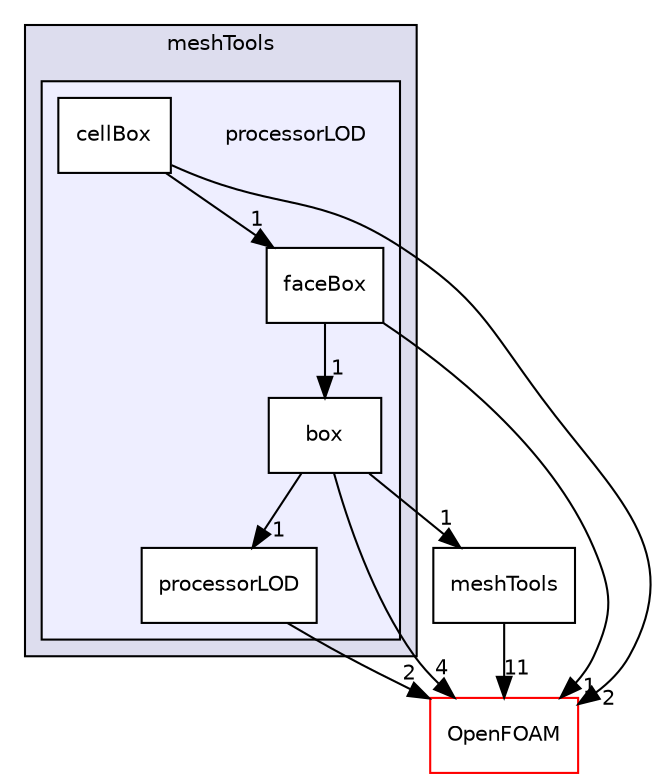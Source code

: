 digraph "src/meshTools/processorLOD" {
  bgcolor=transparent;
  compound=true
  node [ fontsize="10", fontname="Helvetica"];
  edge [ labelfontsize="10", labelfontname="Helvetica"];
  subgraph clusterdir_ae30ad0bef50cf391b24c614251bb9fd {
    graph [ bgcolor="#ddddee", pencolor="black", label="meshTools" fontname="Helvetica", fontsize="10", URL="dir_ae30ad0bef50cf391b24c614251bb9fd.html"]
  subgraph clusterdir_37fa615bf9ef1beb1efdb4eaf3f47e60 {
    graph [ bgcolor="#eeeeff", pencolor="black", label="" URL="dir_37fa615bf9ef1beb1efdb4eaf3f47e60.html"];
    dir_37fa615bf9ef1beb1efdb4eaf3f47e60 [shape=plaintext label="processorLOD"];
    dir_f088a1cc6baba842657fbd7b90552324 [shape=box label="box" color="black" fillcolor="white" style="filled" URL="dir_f088a1cc6baba842657fbd7b90552324.html"];
    dir_f0225d42d647022c2e6da146a1eadea9 [shape=box label="cellBox" color="black" fillcolor="white" style="filled" URL="dir_f0225d42d647022c2e6da146a1eadea9.html"];
    dir_a4d889de9cd2b297891ea1b0e5ab8a53 [shape=box label="faceBox" color="black" fillcolor="white" style="filled" URL="dir_a4d889de9cd2b297891ea1b0e5ab8a53.html"];
    dir_0c3d0c67f80032fa283b0f5a4c89f1a3 [shape=box label="processorLOD" color="black" fillcolor="white" style="filled" URL="dir_0c3d0c67f80032fa283b0f5a4c89f1a3.html"];
  }
  }
  dir_c5473ff19b20e6ec4dfe5c310b3778a8 [shape=box label="OpenFOAM" color="red" URL="dir_c5473ff19b20e6ec4dfe5c310b3778a8.html"];
  dir_ed89494532d84cde5bd7df6bbfcbe2dc [shape=box label="meshTools" URL="dir_ed89494532d84cde5bd7df6bbfcbe2dc.html"];
  dir_f088a1cc6baba842657fbd7b90552324->dir_c5473ff19b20e6ec4dfe5c310b3778a8 [headlabel="4", labeldistance=1.5 headhref="dir_002025_002151.html"];
  dir_f088a1cc6baba842657fbd7b90552324->dir_ed89494532d84cde5bd7df6bbfcbe2dc [headlabel="1", labeldistance=1.5 headhref="dir_002025_002015.html"];
  dir_f088a1cc6baba842657fbd7b90552324->dir_0c3d0c67f80032fa283b0f5a4c89f1a3 [headlabel="1", labeldistance=1.5 headhref="dir_002025_002028.html"];
  dir_a4d889de9cd2b297891ea1b0e5ab8a53->dir_f088a1cc6baba842657fbd7b90552324 [headlabel="1", labeldistance=1.5 headhref="dir_002027_002025.html"];
  dir_a4d889de9cd2b297891ea1b0e5ab8a53->dir_c5473ff19b20e6ec4dfe5c310b3778a8 [headlabel="1", labeldistance=1.5 headhref="dir_002027_002151.html"];
  dir_ed89494532d84cde5bd7df6bbfcbe2dc->dir_c5473ff19b20e6ec4dfe5c310b3778a8 [headlabel="11", labeldistance=1.5 headhref="dir_002015_002151.html"];
  dir_0c3d0c67f80032fa283b0f5a4c89f1a3->dir_c5473ff19b20e6ec4dfe5c310b3778a8 [headlabel="2", labeldistance=1.5 headhref="dir_002028_002151.html"];
  dir_f0225d42d647022c2e6da146a1eadea9->dir_a4d889de9cd2b297891ea1b0e5ab8a53 [headlabel="1", labeldistance=1.5 headhref="dir_002026_002027.html"];
  dir_f0225d42d647022c2e6da146a1eadea9->dir_c5473ff19b20e6ec4dfe5c310b3778a8 [headlabel="2", labeldistance=1.5 headhref="dir_002026_002151.html"];
}
